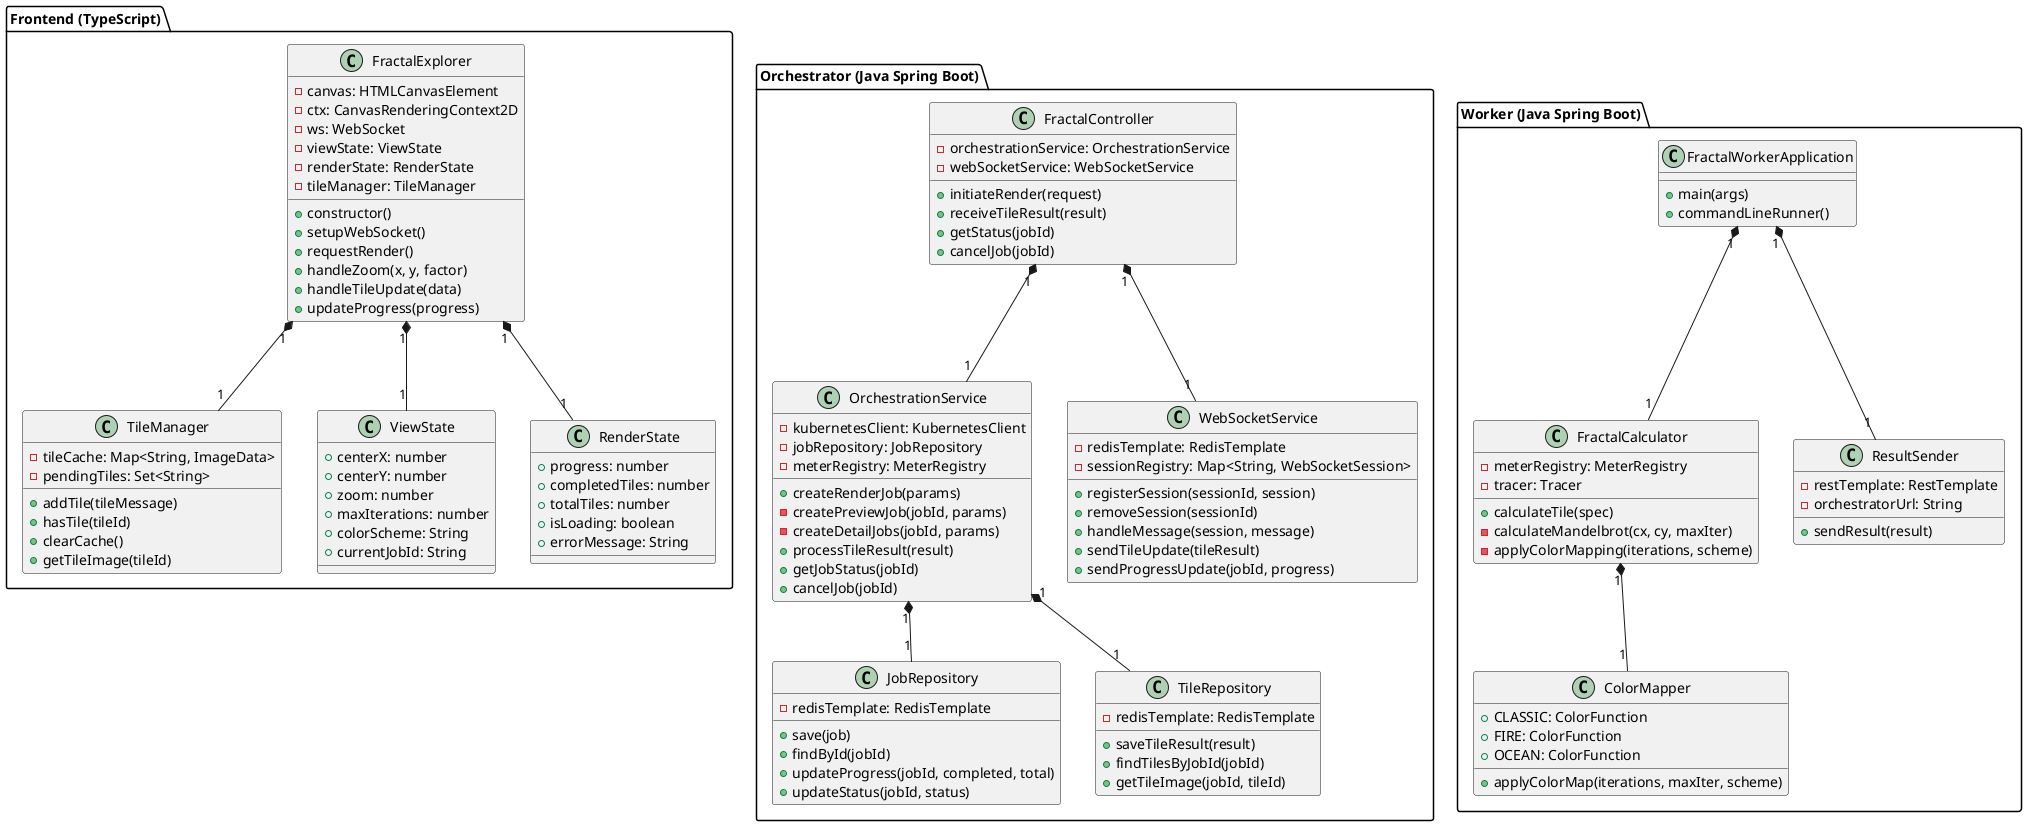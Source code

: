 @startuml "Application Class Diagram"
' Explicitly set diagram type
skinparam classStyle rectangle

package "Frontend (TypeScript)" {
  class FractalExplorer {
    -canvas: HTMLCanvasElement
    -ctx: CanvasRenderingContext2D
    -ws: WebSocket
    -viewState: ViewState
    -renderState: RenderState
    -tileManager: TileManager
    +constructor()
    +setupWebSocket()
    +requestRender()
    +handleZoom(x, y, factor)
    +handleTileUpdate(data)
    +updateProgress(progress)
  }
  
  class TileManager {
    -tileCache: Map<String, ImageData>
    -pendingTiles: Set<String>
    +addTile(tileMessage)
    +hasTile(tileId)
    +clearCache()
    +getTileImage(tileId)
  }
  
  class ViewState {
    +centerX: number
    +centerY: number
    +zoom: number
    +maxIterations: number
    +colorScheme: String
    +currentJobId: String
  }
  
  class RenderState {
    +progress: number
    +completedTiles: number
    +totalTiles: number
    +isLoading: boolean
    +errorMessage: String
  }
}

package "Orchestrator (Java Spring Boot)" {
  class FractalController {
    -orchestrationService: OrchestrationService
    -webSocketService: WebSocketService
    +initiateRender(request)
    +receiveTileResult(result)
    +getStatus(jobId)
    +cancelJob(jobId)
  }
  
  class OrchestrationService {
    -kubernetesClient: KubernetesClient
    -jobRepository: JobRepository
    -meterRegistry: MeterRegistry
    +createRenderJob(params)
    -createPreviewJob(jobId, params)
    -createDetailJobs(jobId, params)
    +processTileResult(result)
    +getJobStatus(jobId)
    +cancelJob(jobId)
  }
  
  class WebSocketService {
    -redisTemplate: RedisTemplate
    -sessionRegistry: Map<String, WebSocketSession>
    +registerSession(sessionId, session)
    +removeSession(sessionId)
    +handleMessage(session, message)
    +sendTileUpdate(tileResult)
    +sendProgressUpdate(jobId, progress)
  }
  
  class JobRepository {
    -redisTemplate: RedisTemplate
    +save(job)
    +findById(jobId)
    +updateProgress(jobId, completed, total)
    +updateStatus(jobId, status)
  }
  
  class TileRepository {
    -redisTemplate: RedisTemplate
    +saveTileResult(result)
    +findTilesByJobId(jobId)
    +getTileImage(jobId, tileId)
  }
}

package "Worker (Java Spring Boot)" {
  class FractalWorkerApplication {
    +main(args)
    +commandLineRunner()
  }
  
  class FractalCalculator {
    -meterRegistry: MeterRegistry
    -tracer: Tracer
    +calculateTile(spec)
    -calculateMandelbrot(cx, cy, maxIter)
    -applyColorMapping(iterations, scheme)
  }
  
  class ResultSender {
    -restTemplate: RestTemplate
    -orchestratorUrl: String
    +sendResult(result)
  }
  
  class ColorMapper {
    +CLASSIC: ColorFunction
    +FIRE: ColorFunction
    +OCEAN: ColorFunction
    +applyColorMap(iterations, maxIter, scheme)
  }
}

' Relationships
FractalExplorer "1" *-- "1" TileManager
FractalExplorer "1" *-- "1" ViewState
FractalExplorer "1" *-- "1" RenderState

FractalController "1" *-- "1" OrchestrationService
FractalController "1" *-- "1" WebSocketService
OrchestrationService "1" *-- "1" JobRepository
OrchestrationService "1" *-- "1" TileRepository

FractalWorkerApplication "1" *-- "1" FractalCalculator
FractalWorkerApplication "1" *-- "1" ResultSender
FractalCalculator "1" *-- "1" ColorMapper

@enduml